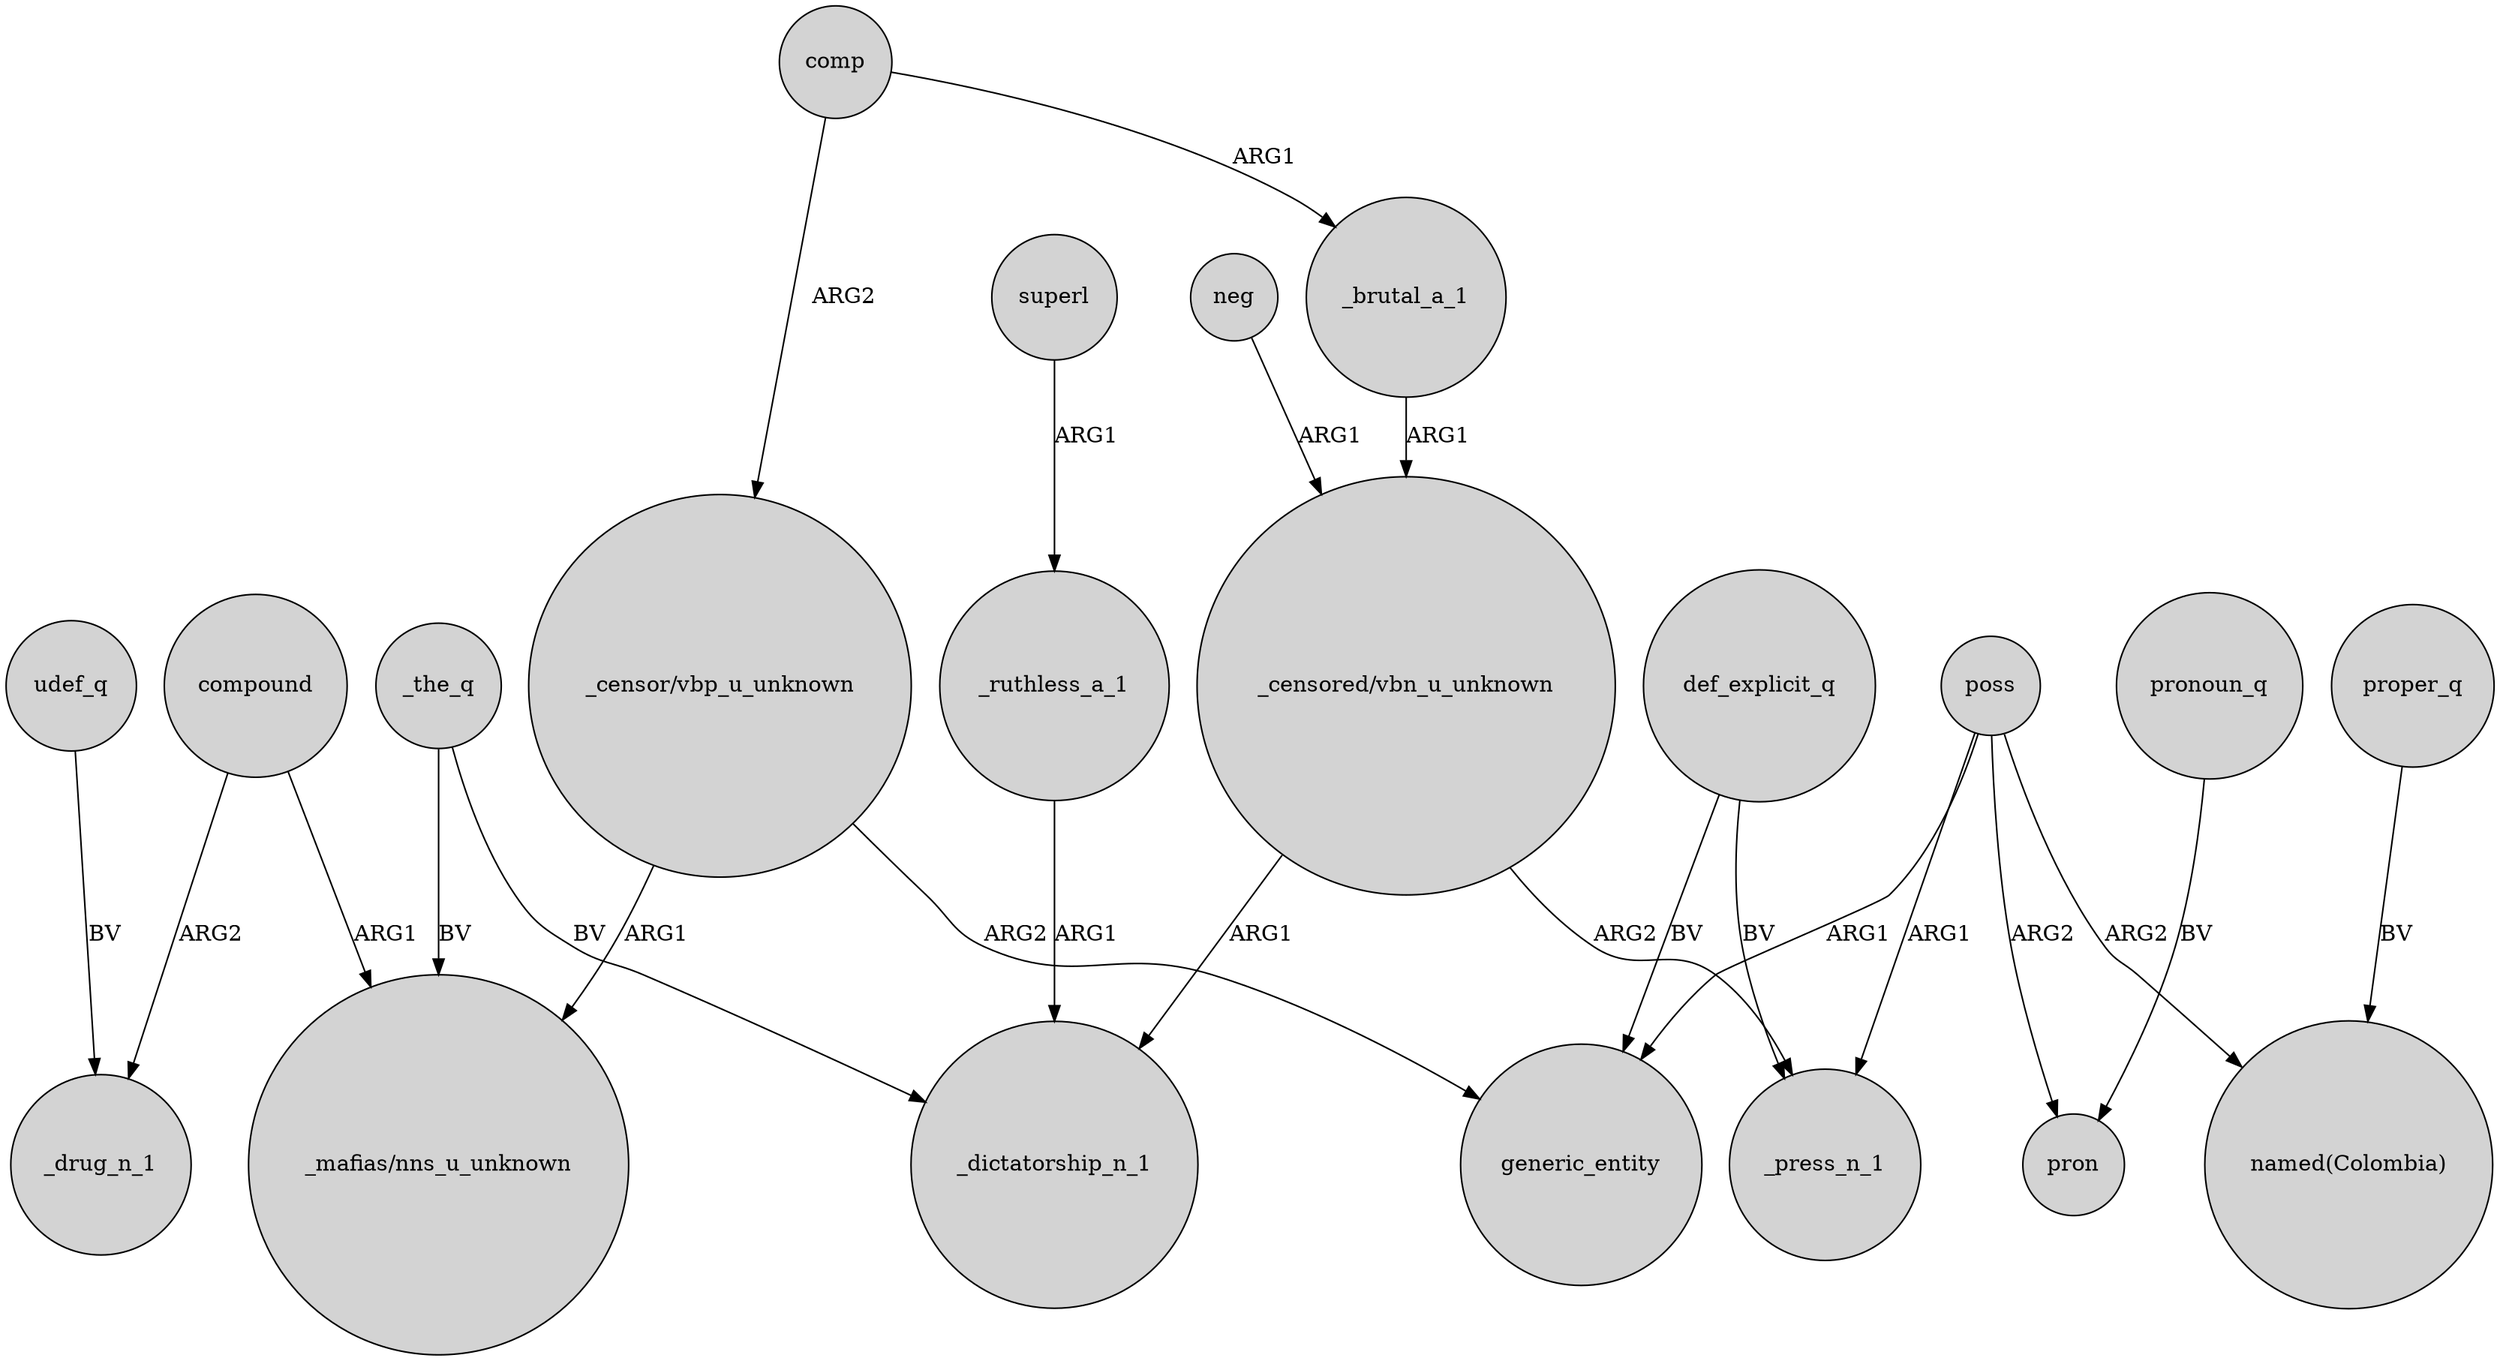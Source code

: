 digraph {
	node [shape=circle style=filled]
	"_censor/vbp_u_unknown" -> "_mafias/nns_u_unknown" [label=ARG1]
	poss -> generic_entity [label=ARG1]
	poss -> pron [label=ARG2]
	neg -> "_censored/vbn_u_unknown" [label=ARG1]
	def_explicit_q -> generic_entity [label=BV]
	poss -> _press_n_1 [label=ARG1]
	"_censored/vbn_u_unknown" -> _dictatorship_n_1 [label=ARG1]
	compound -> "_mafias/nns_u_unknown" [label=ARG1]
	udef_q -> _drug_n_1 [label=BV]
	pronoun_q -> pron [label=BV]
	_brutal_a_1 -> "_censored/vbn_u_unknown" [label=ARG1]
	superl -> _ruthless_a_1 [label=ARG1]
	poss -> "named(Colombia)" [label=ARG2]
	_the_q -> "_mafias/nns_u_unknown" [label=BV]
	compound -> _drug_n_1 [label=ARG2]
	proper_q -> "named(Colombia)" [label=BV]
	comp -> "_censor/vbp_u_unknown" [label=ARG2]
	_the_q -> _dictatorship_n_1 [label=BV]
	def_explicit_q -> _press_n_1 [label=BV]
	comp -> _brutal_a_1 [label=ARG1]
	"_censor/vbp_u_unknown" -> generic_entity [label=ARG2]
	"_censored/vbn_u_unknown" -> _press_n_1 [label=ARG2]
	_ruthless_a_1 -> _dictatorship_n_1 [label=ARG1]
}
